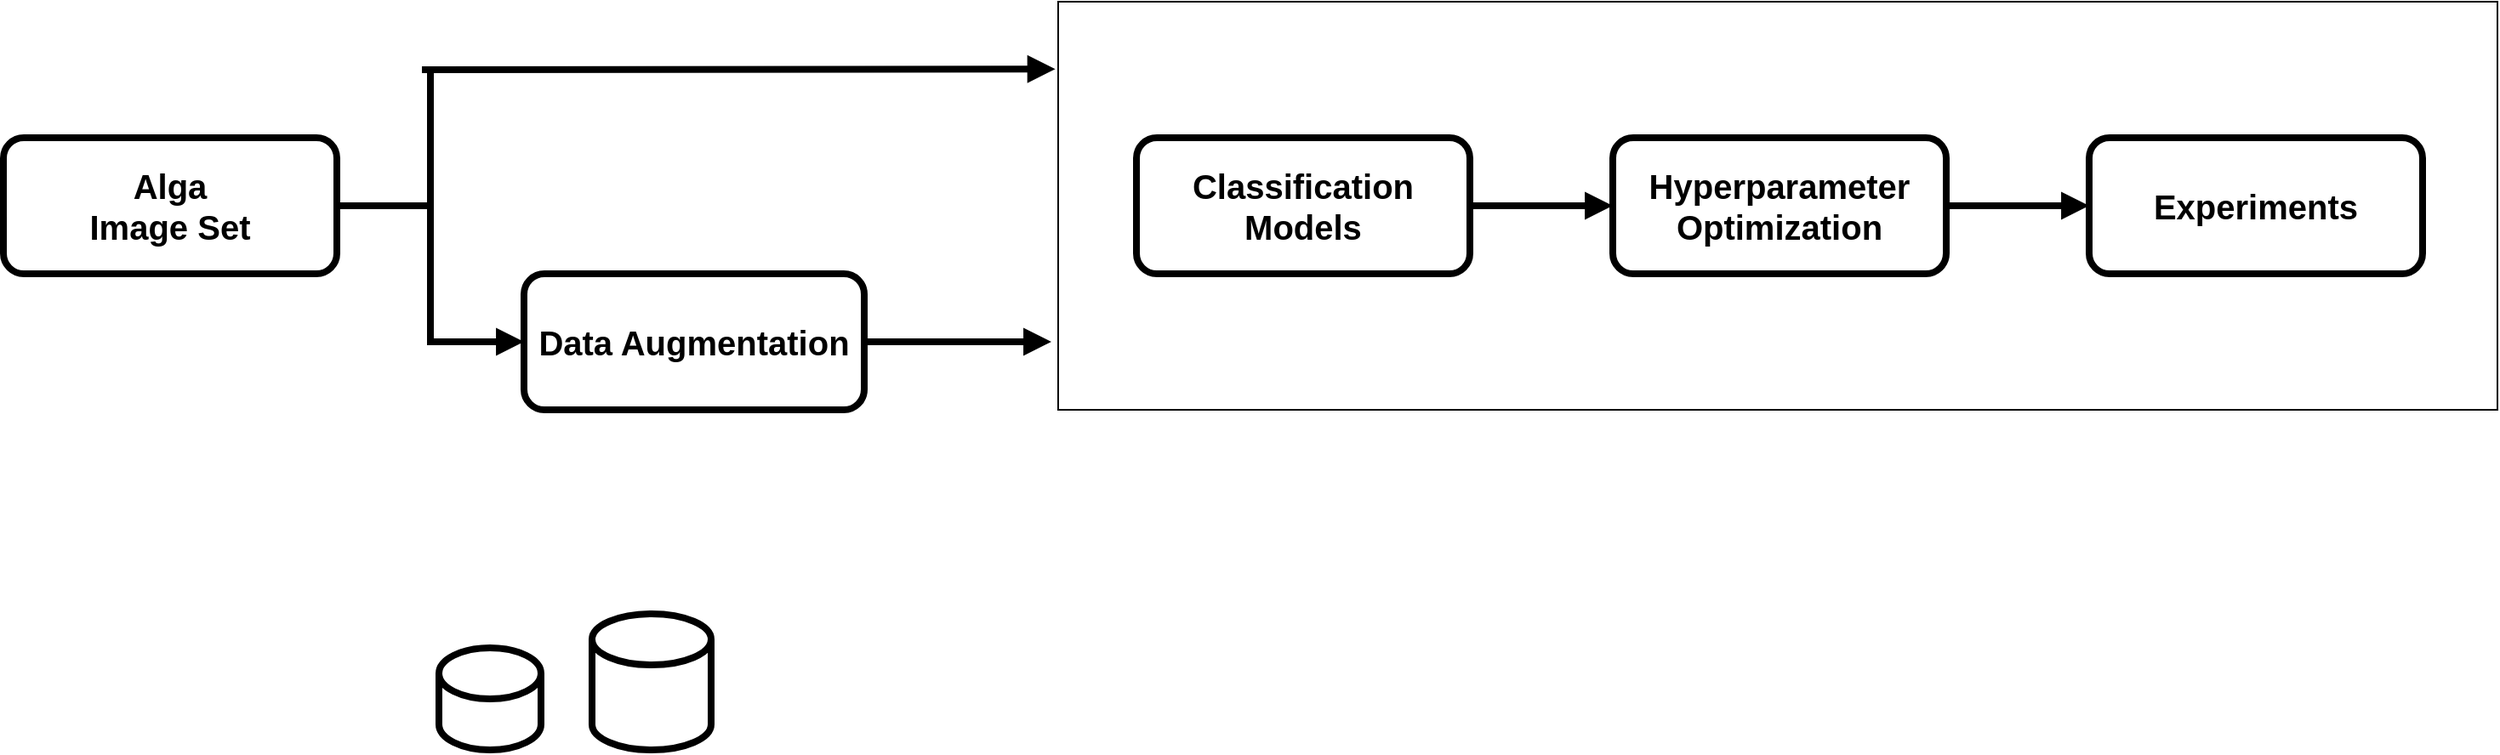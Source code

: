 <mxfile version="22.1.2" type="github">
  <diagram id="C5RBs43oDa-KdzZeNtuy" name="Page-1">
    <mxGraphModel dx="1766" dy="554" grid="1" gridSize="10" guides="1" tooltips="1" connect="1" arrows="1" fold="1" page="1" pageScale="1" pageWidth="827" pageHeight="1169" math="0" shadow="0">
      <root>
        <mxCell id="WIyWlLk6GJQsqaUBKTNV-0" />
        <mxCell id="WIyWlLk6GJQsqaUBKTNV-1" parent="WIyWlLk6GJQsqaUBKTNV-0" />
        <mxCell id="Na4lIPI_E4wPr8dJ-i87-30" value="" style="rounded=0;whiteSpace=wrap;html=1;" vertex="1" parent="WIyWlLk6GJQsqaUBKTNV-1">
          <mxGeometry x="354" y="120" width="846" height="240" as="geometry" />
        </mxCell>
        <mxCell id="Na4lIPI_E4wPr8dJ-i87-34" style="edgeStyle=orthogonalEdgeStyle;rounded=0;orthogonalLoop=1;jettySize=auto;html=1;strokeWidth=4;endArrow=block;endFill=1;" edge="1" parent="WIyWlLk6GJQsqaUBKTNV-1" source="Na4lIPI_E4wPr8dJ-i87-0">
          <mxGeometry relative="1" as="geometry">
            <mxPoint x="350" y="320" as="targetPoint" />
          </mxGeometry>
        </mxCell>
        <mxCell id="Na4lIPI_E4wPr8dJ-i87-0" value="Data Augmentation" style="rounded=1;whiteSpace=wrap;html=1;fontSize=20;glass=0;strokeWidth=4;shadow=0;fontStyle=1" vertex="1" parent="WIyWlLk6GJQsqaUBKTNV-1">
          <mxGeometry x="40" y="280" width="200" height="80" as="geometry" />
        </mxCell>
        <mxCell id="Na4lIPI_E4wPr8dJ-i87-20" style="edgeStyle=orthogonalEdgeStyle;rounded=0;orthogonalLoop=1;jettySize=auto;html=1;strokeWidth=4;endArrow=block;endFill=1;" edge="1" parent="WIyWlLk6GJQsqaUBKTNV-1" source="Na4lIPI_E4wPr8dJ-i87-8" target="Na4lIPI_E4wPr8dJ-i87-10">
          <mxGeometry relative="1" as="geometry" />
        </mxCell>
        <mxCell id="Na4lIPI_E4wPr8dJ-i87-8" value="Classification&lt;br&gt;Models" style="rounded=1;whiteSpace=wrap;html=1;fontSize=20;glass=0;strokeWidth=4;shadow=0;fontStyle=1" vertex="1" parent="WIyWlLk6GJQsqaUBKTNV-1">
          <mxGeometry x="400" y="200" width="196" height="80" as="geometry" />
        </mxCell>
        <mxCell id="Na4lIPI_E4wPr8dJ-i87-21" style="edgeStyle=orthogonalEdgeStyle;rounded=0;orthogonalLoop=1;jettySize=auto;html=1;entryX=0;entryY=0.5;entryDx=0;entryDy=0;strokeWidth=4;endArrow=block;endFill=1;" edge="1" parent="WIyWlLk6GJQsqaUBKTNV-1" source="Na4lIPI_E4wPr8dJ-i87-10" target="Na4lIPI_E4wPr8dJ-i87-18">
          <mxGeometry relative="1" as="geometry" />
        </mxCell>
        <mxCell id="Na4lIPI_E4wPr8dJ-i87-10" value="Hyperparameter&lt;br&gt;Optimization" style="rounded=1;whiteSpace=wrap;html=1;fontSize=20;glass=0;strokeWidth=4;shadow=0;fontStyle=1" vertex="1" parent="WIyWlLk6GJQsqaUBKTNV-1">
          <mxGeometry x="680" y="200" width="196" height="80" as="geometry" />
        </mxCell>
        <mxCell id="Na4lIPI_E4wPr8dJ-i87-26" style="edgeStyle=orthogonalEdgeStyle;rounded=0;orthogonalLoop=1;jettySize=auto;html=1;exitX=1;exitY=0.5;exitDx=0;exitDy=0;entryX=0;entryY=0.5;entryDx=0;entryDy=0;strokeWidth=4;endArrow=block;endFill=1;" edge="1" parent="WIyWlLk6GJQsqaUBKTNV-1" source="Na4lIPI_E4wPr8dJ-i87-14" target="Na4lIPI_E4wPr8dJ-i87-0">
          <mxGeometry relative="1" as="geometry" />
        </mxCell>
        <mxCell id="Na4lIPI_E4wPr8dJ-i87-14" value="Alga&lt;br&gt;Image Set" style="rounded=1;whiteSpace=wrap;html=1;fontSize=20;glass=0;strokeWidth=4;shadow=0;fontStyle=1" vertex="1" parent="WIyWlLk6GJQsqaUBKTNV-1">
          <mxGeometry x="-266" y="200" width="196" height="80" as="geometry" />
        </mxCell>
        <mxCell id="Na4lIPI_E4wPr8dJ-i87-16" value="" style="shape=cylinder3;whiteSpace=wrap;html=1;boundedLbl=1;backgroundOutline=1;size=15;strokeWidth=4;" vertex="1" parent="WIyWlLk6GJQsqaUBKTNV-1">
          <mxGeometry x="-10" y="500" width="60" height="60" as="geometry" />
        </mxCell>
        <mxCell id="Na4lIPI_E4wPr8dJ-i87-18" value="Experiments" style="rounded=1;whiteSpace=wrap;html=1;fontSize=20;glass=0;strokeWidth=4;shadow=0;fontStyle=1" vertex="1" parent="WIyWlLk6GJQsqaUBKTNV-1">
          <mxGeometry x="960" y="200" width="196" height="80" as="geometry" />
        </mxCell>
        <mxCell id="Na4lIPI_E4wPr8dJ-i87-32" value="" style="endArrow=none;html=1;rounded=0;strokeWidth=4;" edge="1" parent="WIyWlLk6GJQsqaUBKTNV-1">
          <mxGeometry width="50" height="50" relative="1" as="geometry">
            <mxPoint x="-15" y="240" as="sourcePoint" />
            <mxPoint x="-15" y="160" as="targetPoint" />
          </mxGeometry>
        </mxCell>
        <mxCell id="Na4lIPI_E4wPr8dJ-i87-33" value="" style="endArrow=block;html=1;rounded=0;entryX=-0.002;entryY=0.165;entryDx=0;entryDy=0;entryPerimeter=0;strokeWidth=4;endFill=1;" edge="1" parent="WIyWlLk6GJQsqaUBKTNV-1" target="Na4lIPI_E4wPr8dJ-i87-30">
          <mxGeometry width="50" height="50" relative="1" as="geometry">
            <mxPoint x="-20" y="160" as="sourcePoint" />
            <mxPoint x="540" y="280" as="targetPoint" />
          </mxGeometry>
        </mxCell>
        <mxCell id="Na4lIPI_E4wPr8dJ-i87-37" value="" style="shape=cylinder3;whiteSpace=wrap;html=1;boundedLbl=1;backgroundOutline=1;size=15;strokeWidth=4;" vertex="1" parent="WIyWlLk6GJQsqaUBKTNV-1">
          <mxGeometry x="80" y="480" width="70" height="80" as="geometry" />
        </mxCell>
      </root>
    </mxGraphModel>
  </diagram>
</mxfile>
